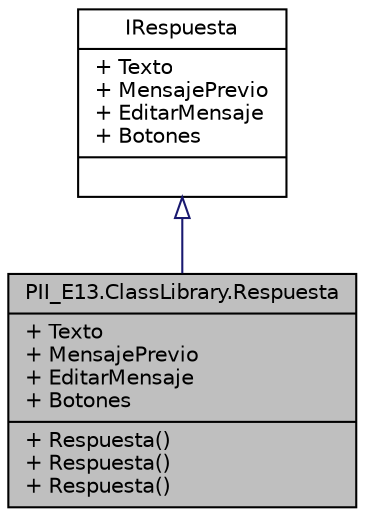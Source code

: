 digraph "PII_E13.ClassLibrary.Respuesta"
{
 // INTERACTIVE_SVG=YES
 // LATEX_PDF_SIZE
  edge [fontname="Helvetica",fontsize="10",labelfontname="Helvetica",labelfontsize="10"];
  node [fontname="Helvetica",fontsize="10",shape=record];
  Node1 [label="{PII_E13.ClassLibrary.Respuesta\n|+ Texto\l+ MensajePrevio\l+ EditarMensaje\l+ Botones\l|+ Respuesta()\l+ Respuesta()\l+ Respuesta()\l}",height=0.2,width=0.4,color="black", fillcolor="grey75", style="filled", fontcolor="black",tooltip="Clase que representa una respuesta a un mensaje. DOCUMENTAR PATRONES APLICADOS"];
  Node2 -> Node1 [dir="back",color="midnightblue",fontsize="10",style="solid",arrowtail="onormal",fontname="Helvetica"];
  Node2 [label="{IRespuesta\n|+ Texto\l+ MensajePrevio\l+ EditarMensaje\l+ Botones\l|}",height=0.2,width=0.4,color="black", fillcolor="white", style="filled",URL="$interfacePII__E13_1_1ClassLibrary_1_1IRespuesta.html",tooltip="Interfaz que representa una respuesta a un mensaje. DOCUMENTAR PATRONES APLICADOS"];
}
